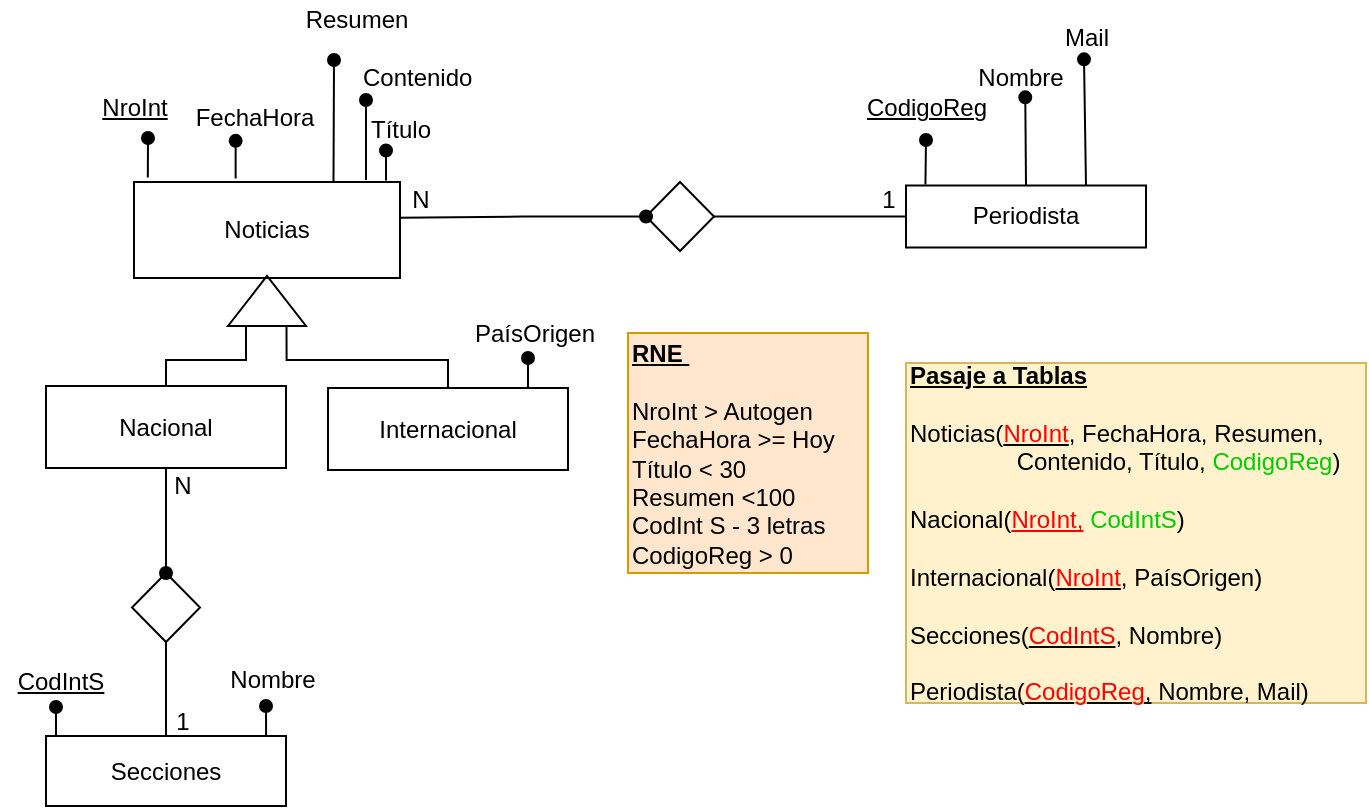 <mxfile version="15.4.0" type="device"><diagram id="6beAcekvTGWuNFDRQ2lt" name="Página-1"><mxGraphModel dx="700" dy="813" grid="1" gridSize="10" guides="1" tooltips="1" connect="1" arrows="1" fold="1" page="1" pageScale="1" pageWidth="827" pageHeight="1169" math="0" shadow="0"><root><mxCell id="0"/><mxCell id="1" parent="0"/><mxCell id="8WbYCytXhT2N30jxI4e--1" value="Noticias" style="rounded=0;whiteSpace=wrap;html=1;fillColor=none;" parent="1" vertex="1"><mxGeometry x="556" y="191" width="133" height="48" as="geometry"/></mxCell><mxCell id="8WbYCytXhT2N30jxI4e--55" style="edgeStyle=orthogonalEdgeStyle;rounded=0;orthogonalLoop=1;jettySize=auto;html=1;exitX=0.5;exitY=0;exitDx=0;exitDy=0;entryX=0;entryY=0.5;entryDx=0;entryDy=0;endArrow=none;endFill=0;" parent="1" source="8WbYCytXhT2N30jxI4e--2" target="8WbYCytXhT2N30jxI4e--4" edge="1"><mxGeometry relative="1" as="geometry"><Array as="points"><mxPoint x="572" y="280"/><mxPoint x="612" y="280"/><mxPoint x="612" y="263"/></Array></mxGeometry></mxCell><mxCell id="8WbYCytXhT2N30jxI4e--2" value="Nacional" style="rounded=0;whiteSpace=wrap;html=1;fillColor=none;" parent="1" vertex="1"><mxGeometry x="512" y="293" width="120" height="41" as="geometry"/></mxCell><mxCell id="8WbYCytXhT2N30jxI4e--56" style="edgeStyle=orthogonalEdgeStyle;rounded=0;orthogonalLoop=1;jettySize=auto;html=1;exitX=0.5;exitY=0;exitDx=0;exitDy=0;entryX=0;entryY=0.75;entryDx=0;entryDy=0;endArrow=none;endFill=0;" parent="1" source="8WbYCytXhT2N30jxI4e--3" target="8WbYCytXhT2N30jxI4e--4" edge="1"><mxGeometry relative="1" as="geometry"><Array as="points"><mxPoint x="713" y="280"/><mxPoint x="632" y="280"/></Array></mxGeometry></mxCell><mxCell id="8WbYCytXhT2N30jxI4e--3" value="Internacional" style="rounded=0;whiteSpace=wrap;html=1;fillColor=none;" parent="1" vertex="1"><mxGeometry x="653" y="294" width="120" height="41" as="geometry"/></mxCell><mxCell id="8WbYCytXhT2N30jxI4e--4" value="" style="triangle;whiteSpace=wrap;html=1;fillColor=none;rotation=-90;" parent="1" vertex="1"><mxGeometry x="610" y="231" width="25" height="39" as="geometry"/></mxCell><mxCell id="8WbYCytXhT2N30jxI4e--7" value="Periodista" style="rounded=0;whiteSpace=wrap;html=1;fillColor=none;" parent="1" vertex="1"><mxGeometry x="942" y="192.75" width="120" height="31" as="geometry"/></mxCell><mxCell id="muforonJ8MeEvI3XYkUB-1" style="edgeStyle=orthogonalEdgeStyle;rounded=0;orthogonalLoop=1;jettySize=auto;html=1;exitX=0.5;exitY=0;exitDx=0;exitDy=0;entryX=0.5;entryY=1;entryDx=0;entryDy=0;endArrow=none;endFill=0;" parent="1" source="8WbYCytXhT2N30jxI4e--8" target="8WbYCytXhT2N30jxI4e--38" edge="1"><mxGeometry relative="1" as="geometry"/></mxCell><mxCell id="8WbYCytXhT2N30jxI4e--8" value="Secciones" style="rounded=0;whiteSpace=wrap;html=1;fillColor=none;" parent="1" vertex="1"><mxGeometry x="512" y="468" width="120" height="35" as="geometry"/></mxCell><mxCell id="8WbYCytXhT2N30jxI4e--10" value="" style="endArrow=none;html=1;startArrow=oval;startFill=1;entryX=0.081;entryY=-0.016;entryDx=0;entryDy=0;entryPerimeter=0;" parent="1" target="8WbYCytXhT2N30jxI4e--7" edge="1"><mxGeometry width="50" height="50" relative="1" as="geometry"><mxPoint x="952" y="170" as="sourcePoint"/><mxPoint x="971" y="160.26" as="targetPoint"/></mxGeometry></mxCell><mxCell id="8WbYCytXhT2N30jxI4e--11" value="&lt;u&gt;CodigoReg&lt;/u&gt;" style="text;html=1;resizable=0;autosize=1;align=center;verticalAlign=middle;points=[];fillColor=none;strokeColor=none;rounded=0;" parent="1" vertex="1"><mxGeometry x="912" y="143.75" width="80" height="20" as="geometry"/></mxCell><mxCell id="8WbYCytXhT2N30jxI4e--12" value="" style="endArrow=none;html=1;startArrow=oval;startFill=1;entryX=0.5;entryY=0;entryDx=0;entryDy=0;exitX=0.544;exitY=0.977;exitDx=0;exitDy=0;exitPerimeter=0;" parent="1" source="8WbYCytXhT2N30jxI4e--13" target="8WbYCytXhT2N30jxI4e--7" edge="1"><mxGeometry width="50" height="50" relative="1" as="geometry"><mxPoint x="1002" y="170" as="sourcePoint"/><mxPoint x="1008" y="159.26" as="targetPoint"/></mxGeometry></mxCell><mxCell id="8WbYCytXhT2N30jxI4e--13" value="Nombre" style="text;html=1;resizable=0;autosize=1;align=center;verticalAlign=middle;points=[];fillColor=none;strokeColor=none;rounded=0;" parent="1" vertex="1"><mxGeometry x="969" y="129.13" width="60" height="20" as="geometry"/></mxCell><mxCell id="8WbYCytXhT2N30jxI4e--14" value="" style="endArrow=none;html=1;startArrow=oval;startFill=1;entryX=0.75;entryY=0;entryDx=0;entryDy=0;exitX=0.475;exitY=1.027;exitDx=0;exitDy=0;exitPerimeter=0;" parent="1" source="8WbYCytXhT2N30jxI4e--59" target="8WbYCytXhT2N30jxI4e--7" edge="1"><mxGeometry width="50" height="50" relative="1" as="geometry"><mxPoint x="1049" y="170" as="sourcePoint"/><mxPoint x="1077" y="163.76" as="targetPoint"/></mxGeometry></mxCell><mxCell id="8WbYCytXhT2N30jxI4e--16" value="" style="endArrow=none;html=1;startArrow=oval;startFill=1;entryX=0.917;entryY=0.003;entryDx=0;entryDy=0;entryPerimeter=0;" parent="1" target="8WbYCytXhT2N30jxI4e--8" edge="1"><mxGeometry width="50" height="50" relative="1" as="geometry"><mxPoint x="622" y="453" as="sourcePoint"/><mxPoint x="623" y="463" as="targetPoint"/></mxGeometry></mxCell><mxCell id="8WbYCytXhT2N30jxI4e--18" value="" style="endArrow=none;html=1;startArrow=oval;startFill=1;" parent="1" edge="1"><mxGeometry width="50" height="50" relative="1" as="geometry"><mxPoint x="517" y="453.5" as="sourcePoint"/><mxPoint x="517" y="468.5" as="targetPoint"/></mxGeometry></mxCell><mxCell id="8WbYCytXhT2N30jxI4e--19" value="&lt;u&gt;CodIntS&lt;/u&gt;" style="text;html=1;resizable=0;autosize=1;align=center;verticalAlign=middle;points=[];fillColor=none;strokeColor=none;rounded=0;" parent="1" vertex="1"><mxGeometry x="489" y="431" width="60" height="20" as="geometry"/></mxCell><mxCell id="8WbYCytXhT2N30jxI4e--20" value="" style="endArrow=none;html=1;startArrow=oval;startFill=1;entryX=0.052;entryY=-0.048;entryDx=0;entryDy=0;entryPerimeter=0;" parent="1" target="8WbYCytXhT2N30jxI4e--1" edge="1"><mxGeometry width="50" height="50" relative="1" as="geometry"><mxPoint x="563" y="169" as="sourcePoint"/><mxPoint x="556" y="191" as="targetPoint"/></mxGeometry></mxCell><mxCell id="8WbYCytXhT2N30jxI4e--21" value="&lt;u&gt;NroInt&lt;/u&gt;" style="text;html=1;resizable=0;autosize=1;align=center;verticalAlign=middle;points=[];fillColor=none;strokeColor=none;rounded=0;" parent="1" vertex="1"><mxGeometry x="531" y="143.75" width="50" height="20" as="geometry"/></mxCell><mxCell id="8WbYCytXhT2N30jxI4e--22" value="" style="endArrow=none;html=1;startArrow=oval;startFill=1;" parent="1" edge="1"><mxGeometry width="50" height="50" relative="1" as="geometry"><mxPoint x="682" y="175.25" as="sourcePoint"/><mxPoint x="682" y="190.25" as="targetPoint"/></mxGeometry></mxCell><mxCell id="8WbYCytXhT2N30jxI4e--23" value="Título" style="text;html=1;resizable=0;autosize=1;align=center;verticalAlign=middle;points=[];fillColor=none;strokeColor=none;rounded=0;" parent="1" vertex="1"><mxGeometry x="664" y="154.5" width="50" height="20" as="geometry"/></mxCell><mxCell id="8WbYCytXhT2N30jxI4e--24" value="" style="endArrow=none;html=1;startArrow=oval;startFill=1;exitX=0.369;exitY=1.065;exitDx=0;exitDy=0;exitPerimeter=0;entryX=0.382;entryY=-0.036;entryDx=0;entryDy=0;entryPerimeter=0;" parent="1" source="8WbYCytXhT2N30jxI4e--25" target="8WbYCytXhT2N30jxI4e--1" edge="1"><mxGeometry width="50" height="50" relative="1" as="geometry"><mxPoint x="629" y="173.88" as="sourcePoint"/><mxPoint x="629" y="188.88" as="targetPoint"/></mxGeometry></mxCell><mxCell id="8WbYCytXhT2N30jxI4e--25" value="FechaHora" style="text;html=1;resizable=0;autosize=1;align=center;verticalAlign=middle;points=[];fillColor=none;strokeColor=none;rounded=0;" parent="1" vertex="1"><mxGeometry x="581" y="149.13" width="70" height="20" as="geometry"/></mxCell><mxCell id="8WbYCytXhT2N30jxI4e--27" value="" style="endArrow=none;html=1;startArrow=oval;startFill=1;" parent="1" edge="1"><mxGeometry width="50" height="50" relative="1" as="geometry"><mxPoint x="753" y="279" as="sourcePoint"/><mxPoint x="753" y="294" as="targetPoint"/></mxGeometry></mxCell><mxCell id="8WbYCytXhT2N30jxI4e--28" value="PaísOrigen" style="text;html=1;resizable=0;autosize=1;align=center;verticalAlign=middle;points=[];fillColor=none;strokeColor=none;rounded=0;" parent="1" vertex="1"><mxGeometry x="716" y="256.5" width="80" height="20" as="geometry"/></mxCell><mxCell id="8WbYCytXhT2N30jxI4e--38" value="" style="rhombus;whiteSpace=wrap;html=1;" parent="1" vertex="1"><mxGeometry x="555" y="386.5" width="34" height="34.5" as="geometry"/></mxCell><mxCell id="8WbYCytXhT2N30jxI4e--41" value="N" style="text;html=1;resizable=0;autosize=1;align=center;verticalAlign=middle;points=[];fillColor=none;strokeColor=none;rounded=0;" parent="1" vertex="1"><mxGeometry x="570" y="334" width="19" height="18" as="geometry"/></mxCell><mxCell id="8WbYCytXhT2N30jxI4e--66" style="edgeStyle=orthogonalEdgeStyle;rounded=0;orthogonalLoop=1;jettySize=auto;html=1;exitX=1;exitY=0.5;exitDx=0;exitDy=0;entryX=0;entryY=0.5;entryDx=0;entryDy=0;endArrow=none;endFill=0;" parent="1" source="8WbYCytXhT2N30jxI4e--43" target="8WbYCytXhT2N30jxI4e--7" edge="1"><mxGeometry relative="1" as="geometry"/></mxCell><mxCell id="8WbYCytXhT2N30jxI4e--43" value="" style="rhombus;whiteSpace=wrap;html=1;" parent="1" vertex="1"><mxGeometry x="812" y="191" width="34" height="34.5" as="geometry"/></mxCell><mxCell id="8WbYCytXhT2N30jxI4e--47" value="N" style="text;html=1;resizable=0;autosize=1;align=center;verticalAlign=middle;points=[];fillColor=none;strokeColor=none;rounded=0;" parent="1" vertex="1"><mxGeometry x="689.5" y="191" width="19" height="18" as="geometry"/></mxCell><mxCell id="8WbYCytXhT2N30jxI4e--48" value="&lt;b&gt;&lt;u&gt;Pasaje a Tablas&lt;/u&gt;&lt;/b&gt;&lt;br&gt;&lt;br&gt;Noticias(&lt;u&gt;&lt;font color=&quot;#ff0000&quot;&gt;NroInt&lt;/font&gt;&lt;/u&gt;, FechaHora, Resumen&lt;span&gt;, &lt;br&gt;&amp;nbsp; &amp;nbsp; &amp;nbsp; &amp;nbsp; &amp;nbsp; &amp;nbsp; &amp;nbsp; &amp;nbsp; Contenido, Título, &lt;font color=&quot;#00cc00&quot; style=&quot;font-size: 12px&quot;&gt;CodigoReg&lt;/font&gt;&lt;/span&gt;)&lt;br&gt;&lt;span style=&quot;font-size: 10px&quot;&gt;&lt;br&gt;&lt;/span&gt;Nacional(&lt;font color=&quot;#ff0000&quot;&gt;&lt;u&gt;NroInt,&lt;/u&gt; &lt;/font&gt;&lt;font color=&quot;#00cc00&quot;&gt;CodIntS&lt;/font&gt;)&lt;br&gt;&lt;br&gt;Internacional(&lt;u&gt;&lt;font color=&quot;#ff0000&quot;&gt;NroInt&lt;/font&gt;&lt;/u&gt;, PaísOrigen)&lt;br&gt;&lt;br&gt;Secciones(&lt;u&gt;&lt;font color=&quot;#ff0000&quot;&gt;CodIntS&lt;/font&gt;&lt;/u&gt;, Nombre)&lt;br&gt;&lt;br&gt;Periodista(&lt;u&gt;&lt;font color=&quot;#ff0000&quot;&gt;CodigoReg&lt;/font&gt;,&lt;/u&gt; Nombre, Mail)" style="text;html=1;resizable=0;autosize=1;align=left;verticalAlign=middle;points=[];fillColor=#fff2cc;strokeColor=#d6b656;rounded=0;" parent="1" vertex="1"><mxGeometry x="942" y="281.5" width="230" height="170" as="geometry"/></mxCell><mxCell id="8WbYCytXhT2N30jxI4e--51" value="" style="endArrow=none;html=1;startArrow=oval;startFill=1;entryX=0.75;entryY=0;entryDx=0;entryDy=0;" parent="1" target="8WbYCytXhT2N30jxI4e--1" edge="1"><mxGeometry width="50" height="50" relative="1" as="geometry"><mxPoint x="656" y="130" as="sourcePoint"/><mxPoint x="692" y="200.25" as="targetPoint"/></mxGeometry></mxCell><mxCell id="8WbYCytXhT2N30jxI4e--52" value="" style="endArrow=none;html=1;startArrow=oval;startFill=1;" parent="1" edge="1"><mxGeometry width="50" height="50" relative="1" as="geometry"><mxPoint x="672" y="150" as="sourcePoint"/><mxPoint x="672" y="190" as="targetPoint"/></mxGeometry></mxCell><mxCell id="8WbYCytXhT2N30jxI4e--53" value="Resumen" style="text;html=1;resizable=0;autosize=1;align=center;verticalAlign=middle;points=[];fillColor=none;strokeColor=none;rounded=0;" parent="1" vertex="1"><mxGeometry x="632" y="100" width="70" height="20" as="geometry"/></mxCell><mxCell id="8WbYCytXhT2N30jxI4e--54" value="Contenido&amp;nbsp;" style="text;html=1;resizable=0;autosize=1;align=center;verticalAlign=middle;points=[];fillColor=none;strokeColor=none;rounded=0;" parent="1" vertex="1"><mxGeometry x="664" y="129.13" width="70" height="20" as="geometry"/></mxCell><mxCell id="8WbYCytXhT2N30jxI4e--59" value="Mail" style="text;html=1;resizable=0;autosize=1;align=center;verticalAlign=middle;points=[];fillColor=none;strokeColor=none;rounded=0;" parent="1" vertex="1"><mxGeometry x="1012" y="109.13" width="40" height="20" as="geometry"/></mxCell><mxCell id="8WbYCytXhT2N30jxI4e--65" value="Nombre" style="text;html=1;resizable=0;autosize=1;align=center;verticalAlign=middle;points=[];fillColor=none;strokeColor=none;rounded=0;" parent="1" vertex="1"><mxGeometry x="595" y="430" width="60" height="20" as="geometry"/></mxCell><mxCell id="8WbYCytXhT2N30jxI4e--68" value="1" style="text;html=1;resizable=0;autosize=1;align=center;verticalAlign=middle;points=[];fillColor=none;strokeColor=none;rounded=0;" parent="1" vertex="1"><mxGeometry x="570" y="451" width="20" height="20" as="geometry"/></mxCell><mxCell id="8WbYCytXhT2N30jxI4e--63" style="edgeStyle=orthogonalEdgeStyle;rounded=0;orthogonalLoop=1;jettySize=auto;html=1;exitX=0.5;exitY=1;exitDx=0;exitDy=0;entryX=0.5;entryY=0;entryDx=0;entryDy=0;endArrow=oval;endFill=1;" parent="1" source="8WbYCytXhT2N30jxI4e--2" target="8WbYCytXhT2N30jxI4e--38" edge="1"><mxGeometry relative="1" as="geometry"/></mxCell><mxCell id="8WbYCytXhT2N30jxI4e--69" value="1" style="text;html=1;resizable=0;autosize=1;align=center;verticalAlign=middle;points=[];fillColor=none;strokeColor=none;rounded=0;" parent="1" vertex="1"><mxGeometry x="923" y="190" width="20" height="20" as="geometry"/></mxCell><mxCell id="8WbYCytXhT2N30jxI4e--57" style="edgeStyle=orthogonalEdgeStyle;rounded=0;orthogonalLoop=1;jettySize=auto;html=1;exitX=0;exitY=0.5;exitDx=0;exitDy=0;entryX=0.997;entryY=0.372;entryDx=0;entryDy=0;entryPerimeter=0;endArrow=none;endFill=0;startArrow=oval;startFill=1;" parent="1" source="8WbYCytXhT2N30jxI4e--43" target="8WbYCytXhT2N30jxI4e--1" edge="1"><mxGeometry relative="1" as="geometry"/></mxCell><mxCell id="8WbYCytXhT2N30jxI4e--70" value="&lt;b&gt;&lt;u&gt;RNE&amp;nbsp;&lt;br&gt;&lt;/u&gt;&lt;/b&gt;&lt;br&gt;NroInt &amp;gt; Autogen&lt;br&gt;FechaHora &amp;gt;= Hoy&lt;br&gt;Título &amp;lt; 30&lt;br&gt;Resumen &amp;lt;100&lt;br&gt;CodInt S - 3 letras&amp;nbsp;&lt;br&gt;CodigoReg &amp;gt; 0" style="text;html=1;resizable=0;autosize=1;align=left;verticalAlign=middle;points=[];fillColor=#ffe6cc;strokeColor=#d79b00;rounded=0;labelBackgroundColor=none;" parent="1" vertex="1"><mxGeometry x="803" y="266.5" width="120" height="120" as="geometry"/></mxCell></root></mxGraphModel></diagram></mxfile>